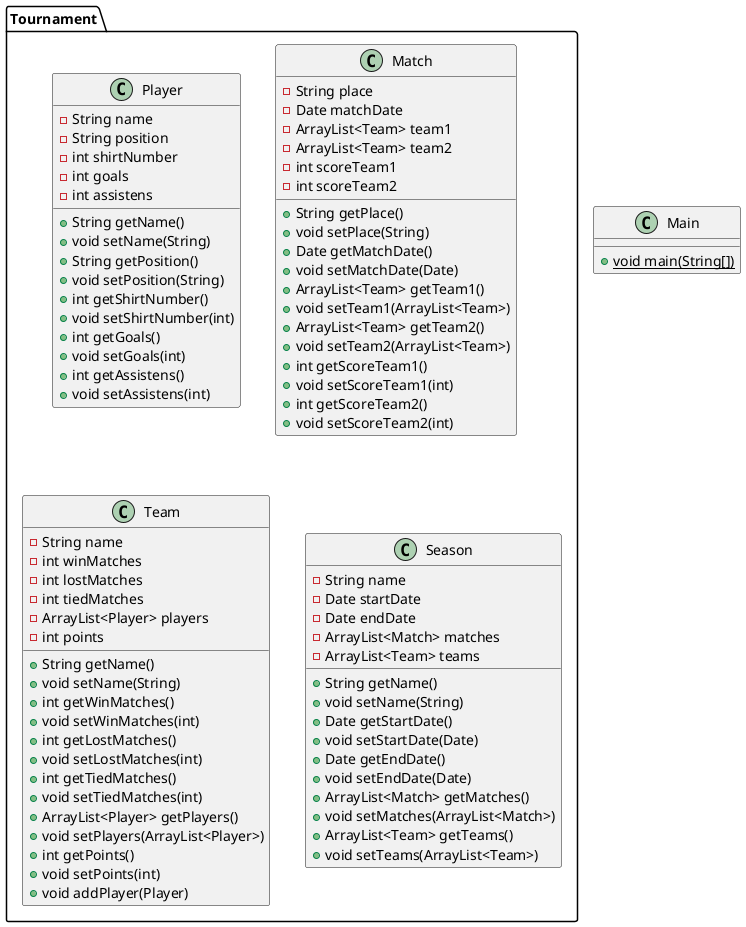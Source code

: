 @startuml
class Main {
+ {static} void main(String[])
}
class Tournament.Player {
- String name
- String position
- int shirtNumber
- int goals
- int assistens
+ String getName()
+ void setName(String)
+ String getPosition()
+ void setPosition(String)
+ int getShirtNumber()
+ void setShirtNumber(int)
+ int getGoals()
+ void setGoals(int)
+ int getAssistens()
+ void setAssistens(int)
}
class Tournament.Match {
- String place
- Date matchDate
- ArrayList<Team> team1
- ArrayList<Team> team2
- int scoreTeam1
- int scoreTeam2
+ String getPlace()
+ void setPlace(String)
+ Date getMatchDate()
+ void setMatchDate(Date)
+ ArrayList<Team> getTeam1()
+ void setTeam1(ArrayList<Team>)
+ ArrayList<Team> getTeam2()
+ void setTeam2(ArrayList<Team>)
+ int getScoreTeam1()
+ void setScoreTeam1(int)
+ int getScoreTeam2()
+ void setScoreTeam2(int)
}
class Tournament.Team {
- String name
- int winMatches
- int lostMatches
- int tiedMatches
- ArrayList<Player> players
- int points
+ String getName()
+ void setName(String)
+ int getWinMatches()
+ void setWinMatches(int)
+ int getLostMatches()
+ void setLostMatches(int)
+ int getTiedMatches()
+ void setTiedMatches(int)
+ ArrayList<Player> getPlayers()
+ void setPlayers(ArrayList<Player>)
+ int getPoints()
+ void setPoints(int)
+ void addPlayer(Player)
}
class Tournament.Season {
- String name
- Date startDate
- Date endDate
- ArrayList<Match> matches
- ArrayList<Team> teams
+ String getName()
+ void setName(String)
+ Date getStartDate()
+ void setStartDate(Date)
+ Date getEndDate()
+ void setEndDate(Date)
+ ArrayList<Match> getMatches()
+ void setMatches(ArrayList<Match>)
+ ArrayList<Team> getTeams()
+ void setTeams(ArrayList<Team>)
}
@enduml